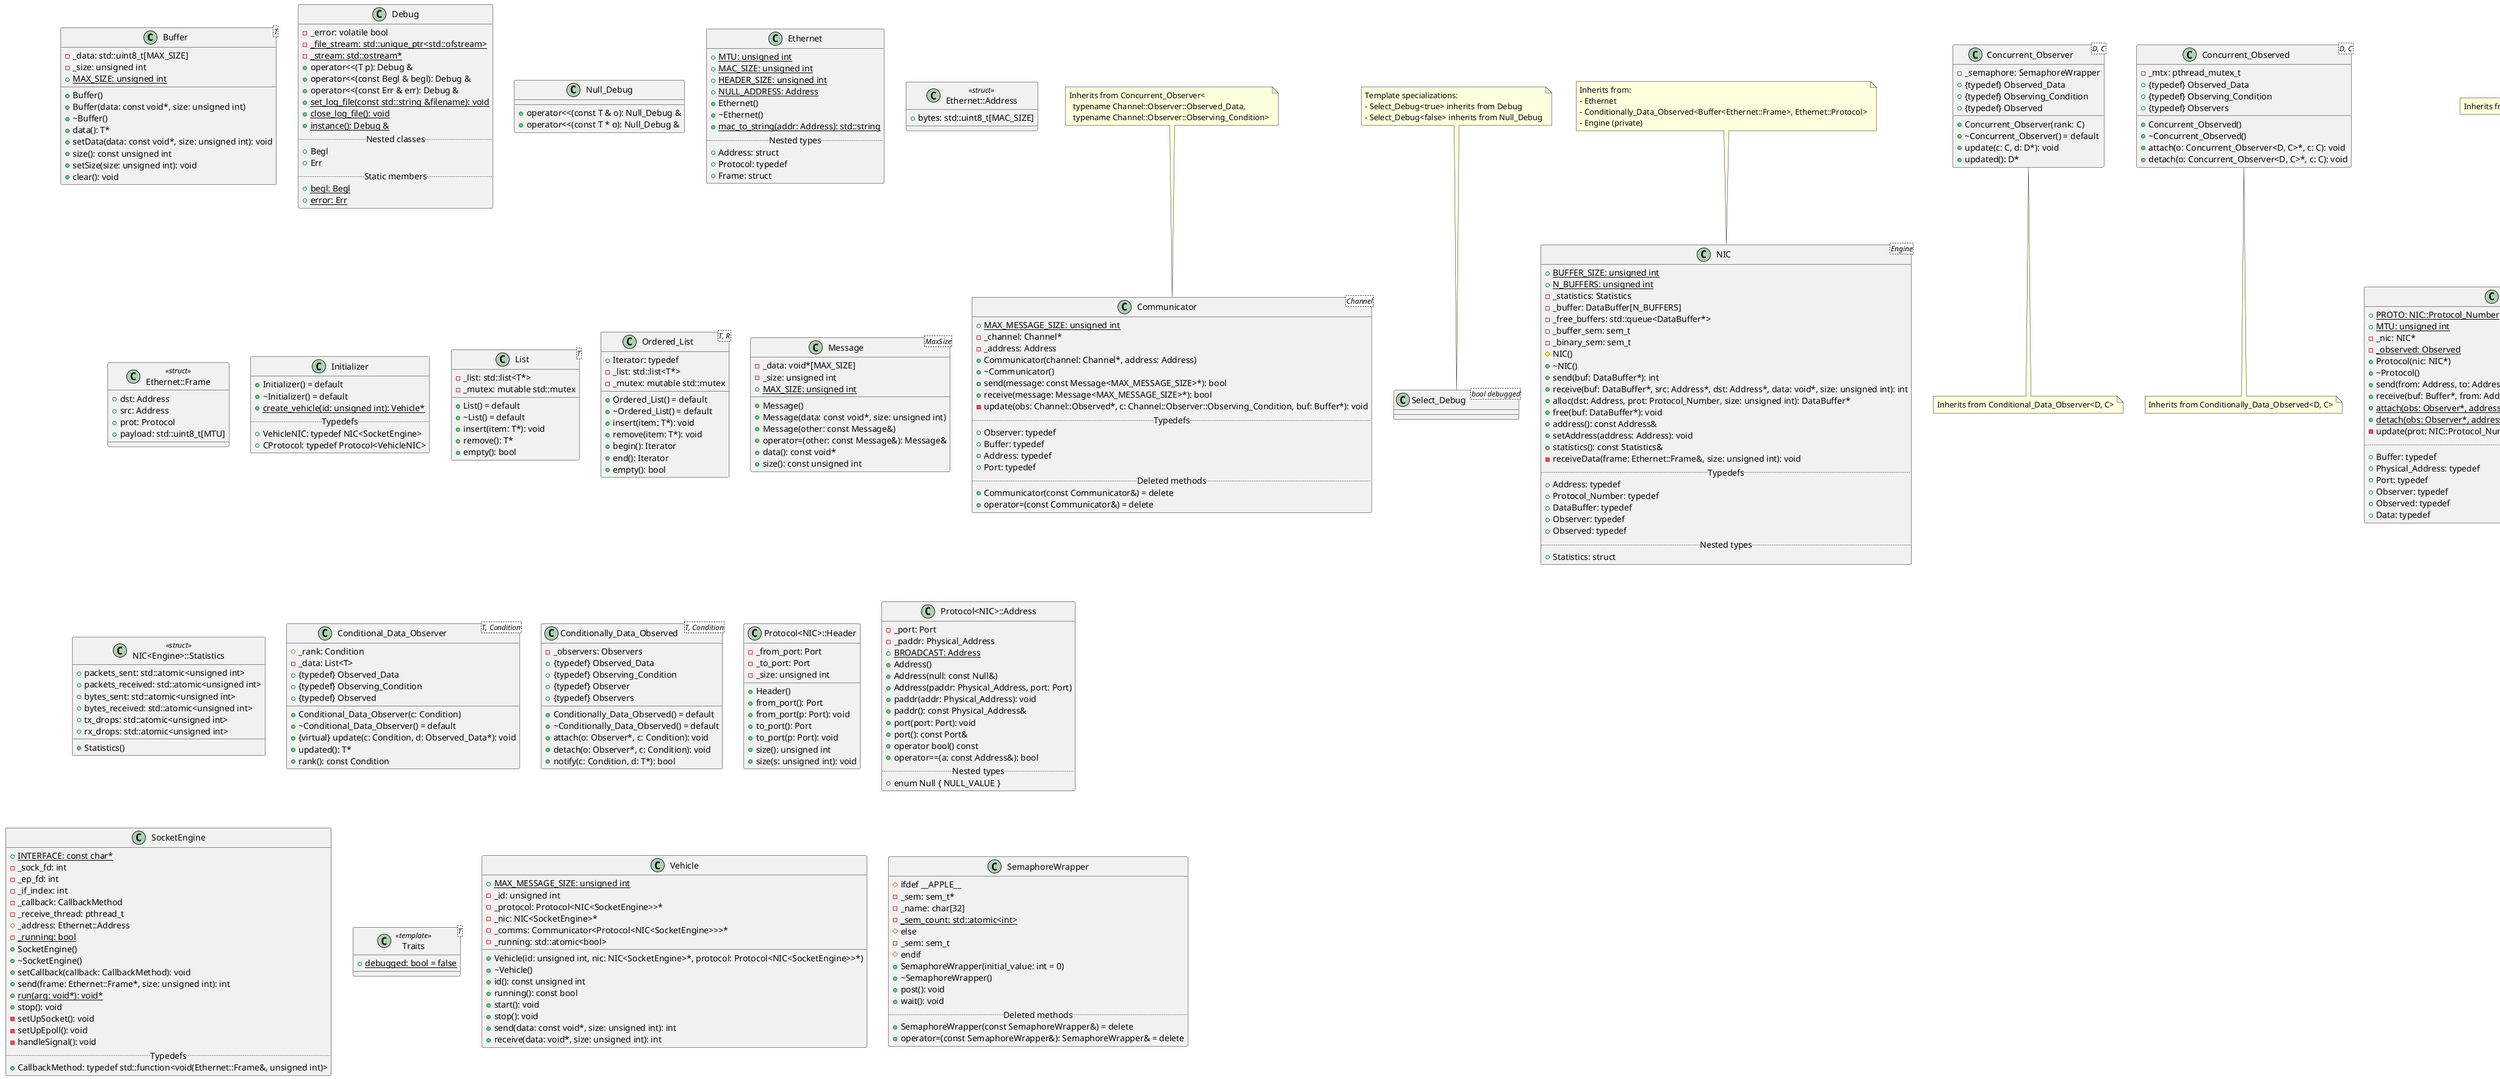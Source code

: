 @startuml 03-class_diagram

class Buffer<T> {
  - _data: std::uint8_t[MAX_SIZE]
  - _size: unsigned int
  + {static} MAX_SIZE: unsigned int
  + Buffer()
  + Buffer(data: const void*, size: unsigned int)
  + ~Buffer()
  + data(): T*
  + setData(data: const void*, size: unsigned int): void
  + size(): const unsigned int
  + setSize(size: unsigned int): void
  + clear(): void
}

class Communicator<Channel> {
  + {static} MAX_MESSAGE_SIZE: unsigned int
  - _channel: Channel*
  - _address: Address
  + Communicator(channel: Channel*, address: Address)
  + ~Communicator()
  + send(message: const Message<MAX_MESSAGE_SIZE>*): bool
  + receive(message: Message<MAX_MESSAGE_SIZE>*): bool
  - update(obs: Channel::Observed*, c: Channel::Observer::Observing_Condition, buf: Buffer*): void
  .. Typedefs ..
  + Observer: typedef
  + Buffer: typedef
  + Address: typedef
  + Port: typedef
  .. Deleted methods ..
  + Communicator(const Communicator&) = delete
  + operator=(const Communicator&) = delete
}

note top of Communicator
  Inherits from Concurrent_Observer<
    typename Channel::Observer::Observed_Data,
    typename Channel::Observer::Observing_Condition>
end note

class Debug {
  - _error: volatile bool
  - {static} _file_stream: std::unique_ptr<std::ofstream>
  - {static} _stream: std::ostream*
  + operator<<(T p): Debug &
  + operator<<(const Begl & begl): Debug &
  + operator<<(const Err & err): Debug &
  + {static} set_log_file(const std::string &filename): void
  + {static} close_log_file(): void
  + {static} instance(): Debug &
  .. Nested classes ..
  + Begl
  + Err
  .. Static members ..
  + {static} begl: Begl
  + {static} error: Err
}

class Null_Debug {
  + operator<<(const T & o): Null_Debug &
  + operator<<(const T * o): Null_Debug &
}

class "Select_Debug<bool debugged>" as SelectDebug {
}

note top of SelectDebug
  Template specializations:
  - Select_Debug<true> inherits from Debug
  - Select_Debug<false> inherits from Null_Debug
end note

class Ethernet {
  + {static} MTU: unsigned int
  + {static} MAC_SIZE: unsigned int
  + {static} HEADER_SIZE: unsigned int
  + {static} NULL_ADDRESS: Address
  + Ethernet()
  + ~Ethernet()
  + {static} mac_to_string(addr: Address): std::string
  .. Nested types ..
  + Address: struct
  + Protocol: typedef
  + Frame: struct
}

class "Ethernet::Address" as EthernetAddress <<struct>> {
  + bytes: std::uint8_t[MAC_SIZE]
}

class "Ethernet::Frame" as EthernetFrame <<struct>> {
  + dst: Address
  + src: Address
  + prot: Protocol
  + payload: std::uint8_t[MTU]
}

class Initializer {
  + Initializer() = default
  + ~Initializer() = default
  + {static} create_vehicle(id: unsigned int): Vehicle*
  .. Typedefs ..
  + VehicleNIC: typedef NIC<SocketEngine>
  + CProtocol: typedef Protocol<VehicleNIC>
}

class "List<T>" as List {
  + List() = default
  + ~List() = default
  + insert(item: T*): void
  + remove(): T*
  + empty(): bool
  - _list: std::list<T*>
  - _mutex: mutable std::mutex
}

class "Ordered_List<T, R>" as OrderedList {
  + Iterator: typedef
  + Ordered_List() = default
  + ~Ordered_List() = default
  + insert(item: T*): void
  + remove(item: T*): void
  + begin(): Iterator
  + end(): Iterator
  + empty(): bool
  - _list: std::list<T*>
  - _mutex: mutable std::mutex
}

class "Message<MaxSize>" as Message {
  - _data: void*[MAX_SIZE]
  - _size: unsigned int
  + {static} MAX_SIZE: unsigned int
  + Message()
  + Message(data: const void*, size: unsigned int)
  + Message(other: const Message&)
  + operator=(other: const Message&): Message&
  + data(): const void*
  + size(): const unsigned int
}

class "NIC<Engine>" as NIC {
  + {static} BUFFER_SIZE: unsigned int
  + {static} N_BUFFERS: unsigned int
  - _statistics: Statistics
  - _buffer: DataBuffer[N_BUFFERS]
  - _free_buffers: std::queue<DataBuffer*>
  - _buffer_sem: sem_t
  - _binary_sem: sem_t
  # NIC()
  + ~NIC()
  + send(buf: DataBuffer*): int
  + receive(buf: DataBuffer*, src: Address*, dst: Address*, data: void*, size: unsigned int): int
  + alloc(dst: Address, prot: Protocol_Number, size: unsigned int): DataBuffer*
  + free(buf: DataBuffer*): void
  + address(): const Address&
  + setAddress(address: Address): void
  + statistics(): const Statistics&
  - receiveData(frame: Ethernet::Frame&, size: unsigned int): void
  .. Typedefs ..
  + Address: typedef
  + Protocol_Number: typedef
  + DataBuffer: typedef
  + Observer: typedef
  + Observed: typedef
  .. Nested types ..
  + Statistics: struct 
}

note top of NIC
  Inherits from:
  - Ethernet
  - Conditionally_Data_Observed<Buffer<Ethernet::Frame>, Ethernet::Protocol>
  - Engine (private)
end note

class "NIC<Engine>::Statistics" as NICStatistics <<struct>> {
  + packets_sent: std::atomic<unsigned int>
  + packets_received: std::atomic<unsigned int>
  + bytes_sent: std::atomic<unsigned int>
  + bytes_received: std::atomic<unsigned int>
  + tx_drops: std::atomic<unsigned int>
  + rx_drops: std::atomic<unsigned int>
  + Statistics()
}

class "Conditional_Data_Observer<T, Condition>" as ConditionalDataObserver {
  # _rank: Condition
  - _data: List<T>
  + {typedef} Observed_Data
  + {typedef} Observing_Condition
  + {typedef} Observed
  + Conditional_Data_Observer(c: Condition)
  + ~Conditional_Data_Observer() = default
  + {virtual} update(c: Condition, d: Observed_Data*): void
  + updated(): T*
  + rank(): const Condition
}

class "Conditionally_Data_Observed<T, Condition>" as ConditionallyDataObserved {
  - _observers: Observers
  + {typedef} Observed_Data
  + {typedef} Observing_Condition
  + {typedef} Observer
  + {typedef} Observers
  + Conditionally_Data_Observed() = default
  + ~Conditionally_Data_Observed() = default
  + attach(o: Observer*, c: Condition): void
  + detach(o: Observer*, c: Condition): void
  + notify(c: Condition, d: T*): bool
}

class "Concurrent_Observer<D, C>" as ConcurrentObserver {
  - _semaphore: SemaphoreWrapper
  + {typedef} Observed_Data
  + {typedef} Observing_Condition
  + {typedef} Observed
  + Concurrent_Observer(rank: C)
  + ~Concurrent_Observer() = default
  + update(c: C, d: D*): void
  + updated(): D*
}

note bottom of ConcurrentObserver
  Inherits from Conditional_Data_Observer<D, C>
end note

class "Concurrent_Observed<D, C>" as ConcurrentObserved {
  - _mtx: pthread_mutex_t
  + {typedef} Observed_Data
  + {typedef} Observing_Condition
  + {typedef} Observers
  + Concurrent_Observed()
  + ~Concurrent_Observed()
  + attach(o: Concurrent_Observer<D, C>*, c: C): void
  + detach(o: Concurrent_Observer<D, C>*, c: C): void
}

note bottom of ConcurrentObserved
  Inherits from Conditionally_Data_Observed<D, C>
end note

class "Protocol<NIC>" as ProtocolNIC {
  + {static} PROTO: NIC::Protocol_Number
  + {static} MTU: unsigned int
  - _nic: NIC*
  - {static} _observed: Observed
  + Protocol(nic: NIC*)
  + ~Protocol()
  + send(from: Address, to: Address, data: const void*, size: unsigned int): int
  + receive(buf: Buffer*, from: Address, data: void*, size: unsigned int): int
  + {static} attach(obs: Observer*, address: Address): void
  + {static} detach(obs: Observer*, address: Address): void
  - update(prot: NIC::Protocol_Number, buf: Buffer*): void
  .. Typedefs ..
  + Buffer: typedef
  + Physical_Address: typedef
  + Port: typedef
  + Observer: typedef
  + Observed: typedef
  + Data: typedef
}

note top of ProtocolNIC
  Inherits from NIC::Observer
end note

class "Protocol<NIC>::Header" as ProtocolHeader {
  - _from_port: Port
  - _to_port: Port
  - _size: unsigned int
  + Header()
  + from_port(): Port
  + from_port(p: Port): void
  + to_port(): Port
  + to_port(p: Port): void
  + size(): unsigned int
  + size(s: unsigned int): void
}

class "Protocol<NIC>::Packet" as ProtocolPacket {
  - _data: Data
  + Packet()
  + header(): Header*
  + data<T>(): T*
}

note top of ProtocolPacket
  Inherits from Protocol<NIC>::Header
end note

class "Protocol<NIC>::Address" as ProtocolAddress {
  - _port: Port
  - _paddr: Physical_Address
  + {static} BROADCAST: Address
  + Address()
  + Address(null: const Null&)
  + Address(paddr: Physical_Address, port: Port)
  + paddr(addr: Physical_Address): void
  + paddr(): const Physical_Address&
  + port(port: Port): void
  + port(): const Port&
  + operator bool() const
  + operator==(a: const Address&): bool
  .. Nested types ..
  + enum Null { NULL_VALUE }
}

class SocketEngine {
  + {static} INTERFACE: const char*
  - _sock_fd: int
  - _ep_fd: int
  - _if_index: int
  - _callback: CallbackMethod
  - _receive_thread: pthread_t
  # _address: Ethernet::Address
  - {static} _running: bool
  + SocketEngine()
  + ~SocketEngine()
  + setCallback(callback: CallbackMethod): void
  + send(frame: Ethernet::Frame*, size: unsigned int): int
  + {static} run(arg: void*): void*
  + stop(): void
  - setUpSocket(): void
  - setUpEpoll(): void
  - handleSignal(): void
  .. Typedefs ..
  + CallbackMethod: typedef std::function<void(Ethernet::Frame&, unsigned int)>
}

' Traits classes
class "Traits<T>" as BaseTraits <<template>> {
  + {static} debugged: bool = false
}

class "Traits<NIC<Engine>>" as NICTraits <<template>> {
  + {static} debugged: bool = false
  + {static} SEND_BUFFERS: unsigned int = 16
  + {static} RECEIVE_BUFFERS: unsigned int = 16
}

note bottom of NICTraits
  Inherits from Traits<void>
end note

class "Traits<Protocol<NIC>>" as ProtocolTraits <<template>> {
  + {static} debugged: bool = false
}

note bottom of ProtocolTraits
  Inherits from Traits<void>
end note

class "Traits<Protocol<NIC<SocketEngine>>>" as SocketProtocolTraits {
  + {static} debugged: bool = false
  + {static} ETHERNET_PROTOCOL_NUMBER: unsigned int = 888
}

note bottom of SocketProtocolTraits
  Inherits from Traits<void>
end note

class "Traits<SocketEngine>" as SocketEngineTraits {
  + {static} debugged: bool = false
  + {static} INTERFACE_NAME: const char* = "eth0"
}

note bottom of SocketEngineTraits
  Inherits from Traits<void>
end note

class "Traits<Communicator<Channel>>" as CommunicatorTraits <<template>> {
  + {static} debugged: bool = false
}

note bottom of CommunicatorTraits
  Inherits from Traits<void>
end note

class "Traits<Vehicle>" as VehicleTraits {
  + {static} debugged: bool = true
}

note bottom of VehicleTraits
  Inherits from Traits<void>
end note

class "Traits<Debug>" as DebugTraits {
  + {static} error: bool = false
  + {static} warning: bool = false
  + {static} info: bool = true
  + {static} trace: bool = true
}

note bottom of DebugTraits
  Inherits from Traits<void>
end note

class Vehicle {
  + {static} MAX_MESSAGE_SIZE: unsigned int
  - _id: unsigned int
  - _protocol: Protocol<NIC<SocketEngine>>*
  - _nic: NIC<SocketEngine>*
  - _comms: Communicator<Protocol<NIC<SocketEngine>>>*
  - _running: std::atomic<bool>
  + Vehicle(id: unsigned int, nic: NIC<SocketEngine>*, protocol: Protocol<NIC<SocketEngine>>*)
  + ~Vehicle()
  + id(): const unsigned int
  + running(): const bool
  + start(): void
  + stop(): void
  + send(data: const void*, size: unsigned int): int
  + receive(data: void*, size: unsigned int): int
}

class SemaphoreWrapper {
  # ifdef __APPLE__
  - _sem: sem_t*
  - _name: char[32]
  - {static} _sem_count: std::atomic<int>
  # else
  - _sem: sem_t
  # endif
  + SemaphoreWrapper(initial_value: int = 0)
  + ~SemaphoreWrapper()
  + post(): void
  + wait(): void
  .. Deleted methods ..
  + SemaphoreWrapper(const SemaphoreWrapper&) = delete
  + operator=(const SemaphoreWrapper&): SemaphoreWrapper& = delete
}

@enduml

